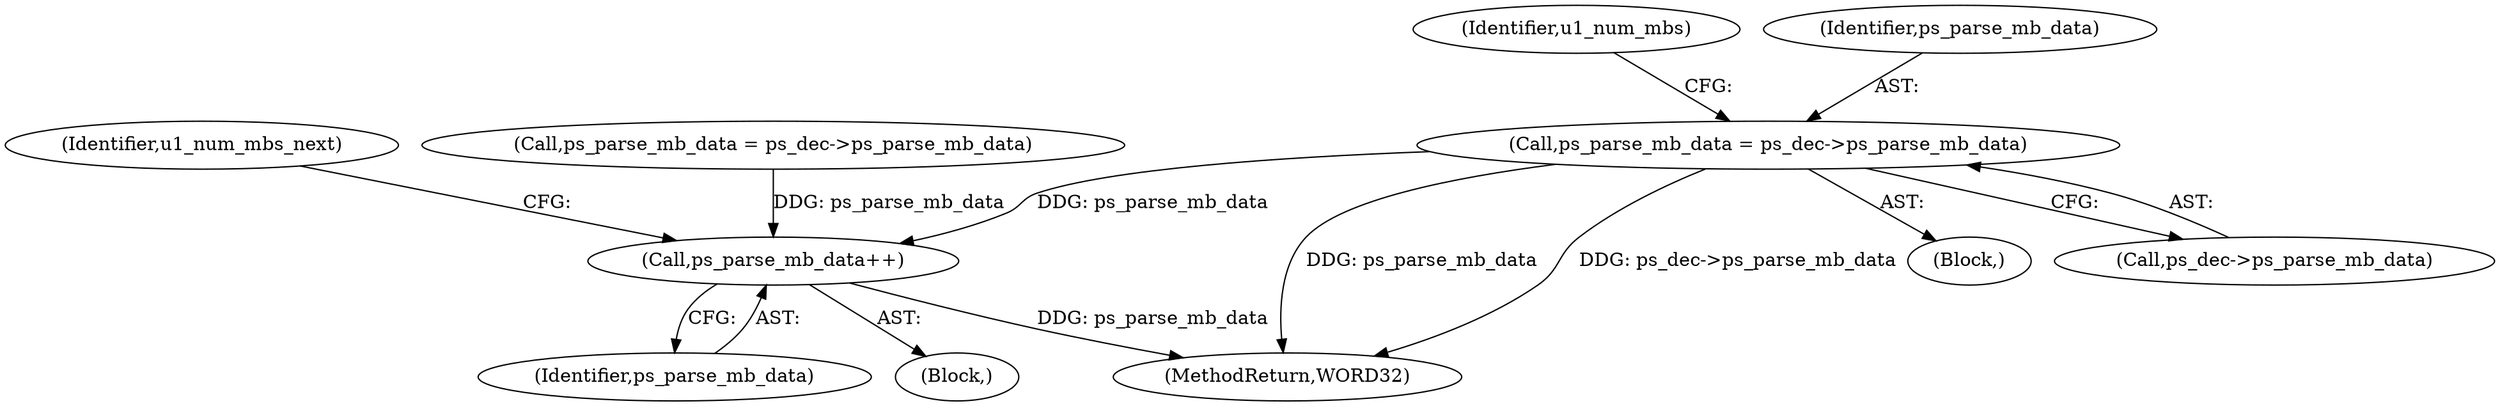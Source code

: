 digraph "0_Android_d4841f1161bdb5e13cb19e81af42437a634dd6ef@pointer" {
"1000980" [label="(Call,ps_parse_mb_data = ps_dec->ps_parse_mb_data)"];
"1001178" [label="(Call,ps_parse_mb_data++)"];
"1001364" [label="(MethodReturn,WORD32)"];
"1000136" [label="(Block,)"];
"1001181" [label="(Identifier,u1_num_mbs_next)"];
"1000982" [label="(Call,ps_dec->ps_parse_mb_data)"];
"1000986" [label="(Identifier,u1_num_mbs)"];
"1000981" [label="(Identifier,ps_parse_mb_data)"];
"1001235" [label="(Call,ps_parse_mb_data = ps_dec->ps_parse_mb_data)"];
"1001178" [label="(Call,ps_parse_mb_data++)"];
"1001179" [label="(Identifier,ps_parse_mb_data)"];
"1000980" [label="(Call,ps_parse_mb_data = ps_dec->ps_parse_mb_data)"];
"1001011" [label="(Block,)"];
"1000980" -> "1000136"  [label="AST: "];
"1000980" -> "1000982"  [label="CFG: "];
"1000981" -> "1000980"  [label="AST: "];
"1000982" -> "1000980"  [label="AST: "];
"1000986" -> "1000980"  [label="CFG: "];
"1000980" -> "1001364"  [label="DDG: ps_parse_mb_data"];
"1000980" -> "1001364"  [label="DDG: ps_dec->ps_parse_mb_data"];
"1000980" -> "1001178"  [label="DDG: ps_parse_mb_data"];
"1001178" -> "1001011"  [label="AST: "];
"1001178" -> "1001179"  [label="CFG: "];
"1001179" -> "1001178"  [label="AST: "];
"1001181" -> "1001178"  [label="CFG: "];
"1001178" -> "1001364"  [label="DDG: ps_parse_mb_data"];
"1001235" -> "1001178"  [label="DDG: ps_parse_mb_data"];
}
